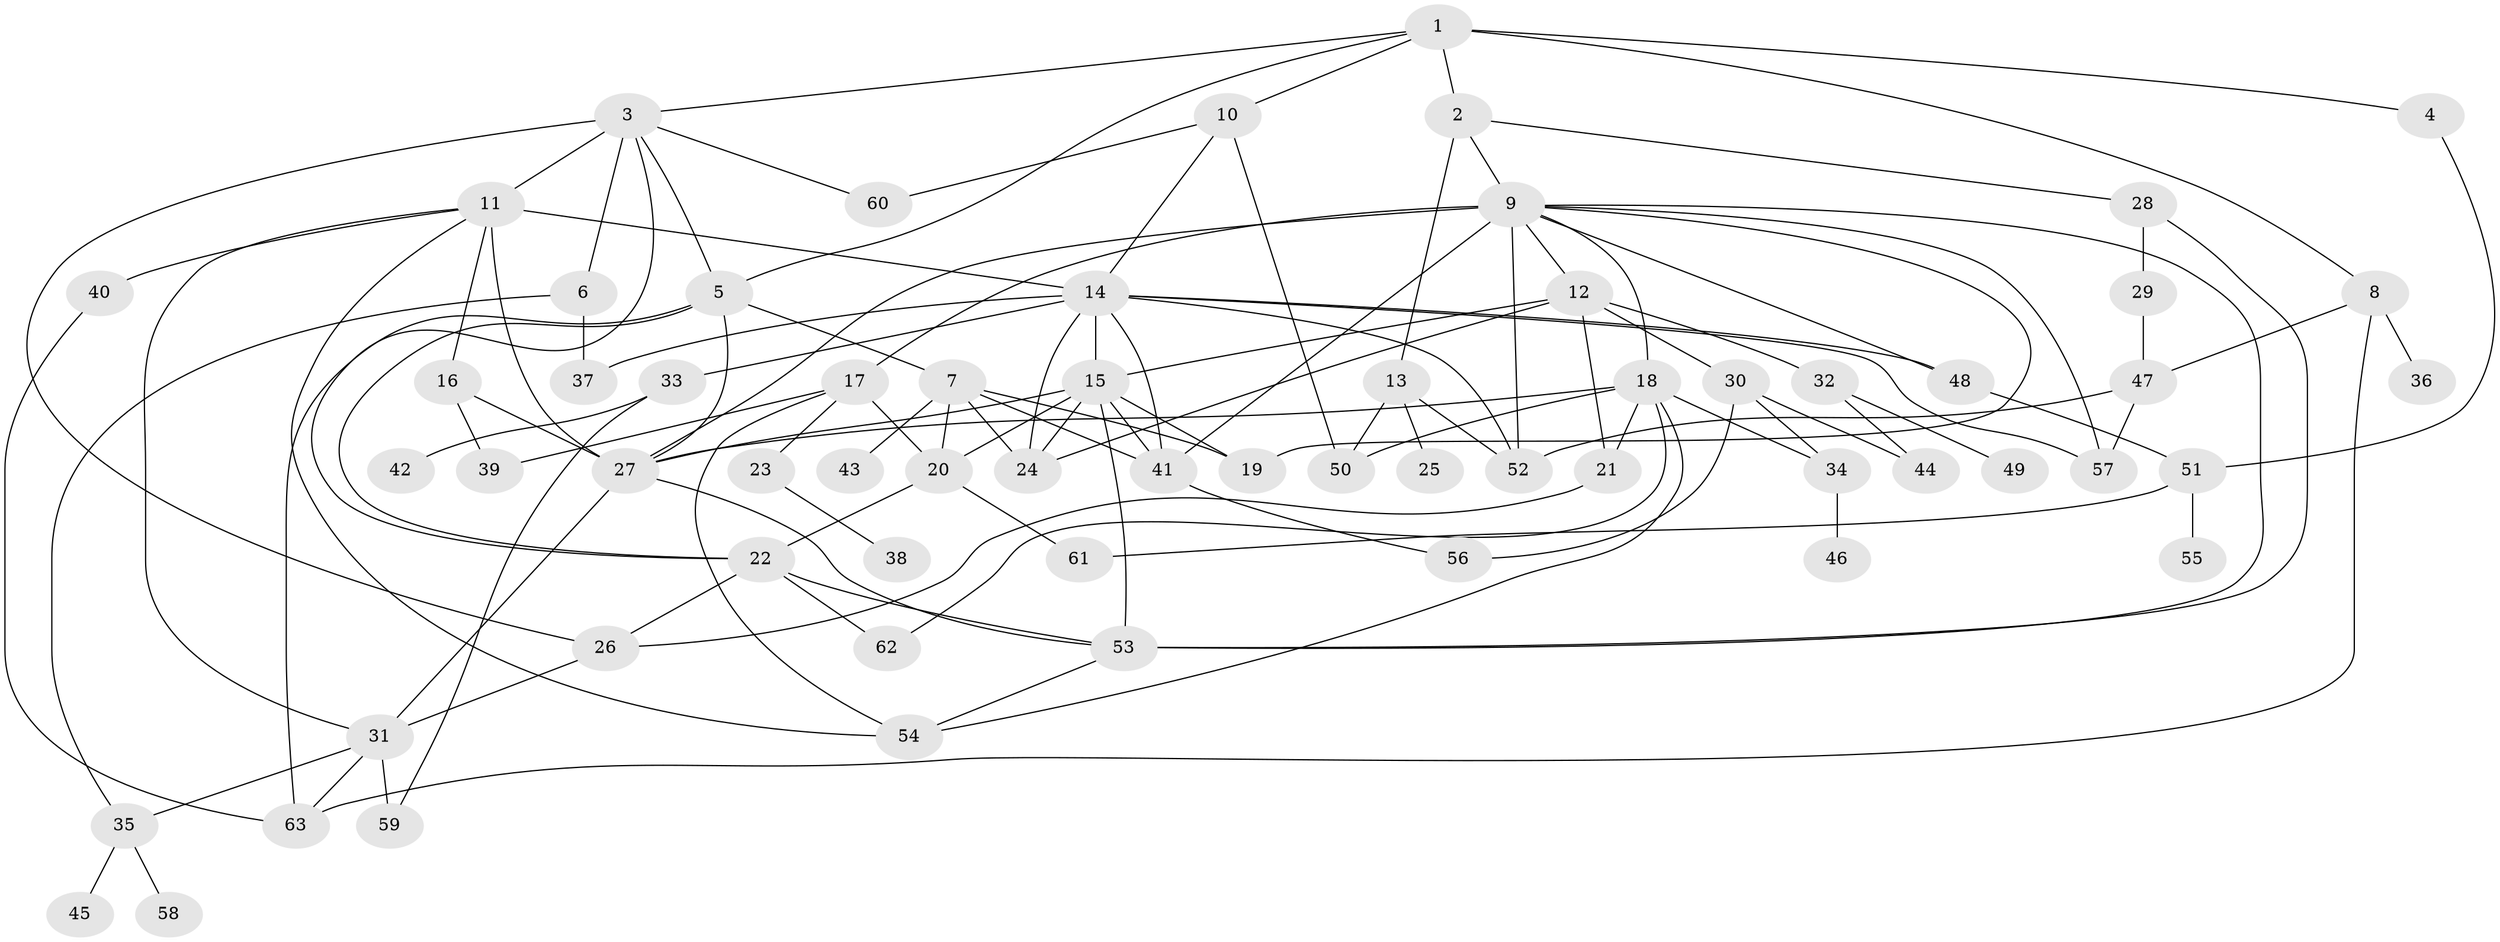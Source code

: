// original degree distribution, {7: 0.032, 5: 0.072, 6: 0.064, 2: 0.28, 3: 0.224, 4: 0.112, 9: 0.008, 1: 0.208}
// Generated by graph-tools (version 1.1) at 2025/34/03/09/25 02:34:18]
// undirected, 63 vertices, 117 edges
graph export_dot {
graph [start="1"]
  node [color=gray90,style=filled];
  1;
  2;
  3;
  4;
  5;
  6;
  7;
  8;
  9;
  10;
  11;
  12;
  13;
  14;
  15;
  16;
  17;
  18;
  19;
  20;
  21;
  22;
  23;
  24;
  25;
  26;
  27;
  28;
  29;
  30;
  31;
  32;
  33;
  34;
  35;
  36;
  37;
  38;
  39;
  40;
  41;
  42;
  43;
  44;
  45;
  46;
  47;
  48;
  49;
  50;
  51;
  52;
  53;
  54;
  55;
  56;
  57;
  58;
  59;
  60;
  61;
  62;
  63;
  1 -- 2 [weight=1.0];
  1 -- 3 [weight=1.0];
  1 -- 4 [weight=1.0];
  1 -- 5 [weight=1.0];
  1 -- 8 [weight=1.0];
  1 -- 10 [weight=1.0];
  2 -- 9 [weight=1.0];
  2 -- 13 [weight=1.0];
  2 -- 28 [weight=1.0];
  3 -- 5 [weight=1.0];
  3 -- 6 [weight=1.0];
  3 -- 11 [weight=2.0];
  3 -- 22 [weight=1.0];
  3 -- 26 [weight=1.0];
  3 -- 60 [weight=1.0];
  4 -- 51 [weight=1.0];
  5 -- 7 [weight=1.0];
  5 -- 22 [weight=1.0];
  5 -- 27 [weight=1.0];
  5 -- 63 [weight=1.0];
  6 -- 35 [weight=1.0];
  6 -- 37 [weight=1.0];
  7 -- 19 [weight=1.0];
  7 -- 20 [weight=1.0];
  7 -- 24 [weight=1.0];
  7 -- 41 [weight=1.0];
  7 -- 43 [weight=1.0];
  8 -- 36 [weight=1.0];
  8 -- 47 [weight=1.0];
  8 -- 63 [weight=1.0];
  9 -- 12 [weight=1.0];
  9 -- 17 [weight=1.0];
  9 -- 18 [weight=1.0];
  9 -- 19 [weight=1.0];
  9 -- 27 [weight=3.0];
  9 -- 41 [weight=1.0];
  9 -- 48 [weight=1.0];
  9 -- 52 [weight=1.0];
  9 -- 53 [weight=1.0];
  9 -- 57 [weight=1.0];
  10 -- 14 [weight=1.0];
  10 -- 50 [weight=1.0];
  10 -- 60 [weight=1.0];
  11 -- 14 [weight=1.0];
  11 -- 16 [weight=1.0];
  11 -- 27 [weight=2.0];
  11 -- 31 [weight=1.0];
  11 -- 40 [weight=2.0];
  11 -- 54 [weight=1.0];
  12 -- 15 [weight=1.0];
  12 -- 21 [weight=1.0];
  12 -- 24 [weight=1.0];
  12 -- 30 [weight=1.0];
  12 -- 32 [weight=1.0];
  13 -- 25 [weight=1.0];
  13 -- 50 [weight=1.0];
  13 -- 52 [weight=1.0];
  14 -- 15 [weight=1.0];
  14 -- 24 [weight=1.0];
  14 -- 33 [weight=2.0];
  14 -- 37 [weight=1.0];
  14 -- 41 [weight=1.0];
  14 -- 48 [weight=1.0];
  14 -- 52 [weight=1.0];
  14 -- 57 [weight=1.0];
  15 -- 19 [weight=1.0];
  15 -- 20 [weight=1.0];
  15 -- 24 [weight=1.0];
  15 -- 27 [weight=1.0];
  15 -- 41 [weight=1.0];
  15 -- 53 [weight=1.0];
  16 -- 27 [weight=1.0];
  16 -- 39 [weight=1.0];
  17 -- 20 [weight=1.0];
  17 -- 23 [weight=1.0];
  17 -- 39 [weight=1.0];
  17 -- 54 [weight=1.0];
  18 -- 21 [weight=1.0];
  18 -- 27 [weight=1.0];
  18 -- 34 [weight=2.0];
  18 -- 50 [weight=1.0];
  18 -- 54 [weight=1.0];
  18 -- 62 [weight=1.0];
  20 -- 22 [weight=1.0];
  20 -- 61 [weight=1.0];
  21 -- 26 [weight=1.0];
  22 -- 26 [weight=1.0];
  22 -- 53 [weight=1.0];
  22 -- 62 [weight=1.0];
  23 -- 38 [weight=1.0];
  26 -- 31 [weight=1.0];
  27 -- 31 [weight=1.0];
  27 -- 53 [weight=1.0];
  28 -- 29 [weight=1.0];
  28 -- 53 [weight=1.0];
  29 -- 47 [weight=1.0];
  30 -- 34 [weight=1.0];
  30 -- 44 [weight=1.0];
  30 -- 56 [weight=1.0];
  31 -- 35 [weight=1.0];
  31 -- 59 [weight=1.0];
  31 -- 63 [weight=1.0];
  32 -- 44 [weight=1.0];
  32 -- 49 [weight=1.0];
  33 -- 42 [weight=1.0];
  33 -- 59 [weight=1.0];
  34 -- 46 [weight=1.0];
  35 -- 45 [weight=1.0];
  35 -- 58 [weight=1.0];
  40 -- 63 [weight=1.0];
  41 -- 56 [weight=1.0];
  47 -- 52 [weight=1.0];
  47 -- 57 [weight=1.0];
  48 -- 51 [weight=1.0];
  51 -- 55 [weight=1.0];
  51 -- 61 [weight=1.0];
  53 -- 54 [weight=1.0];
}

